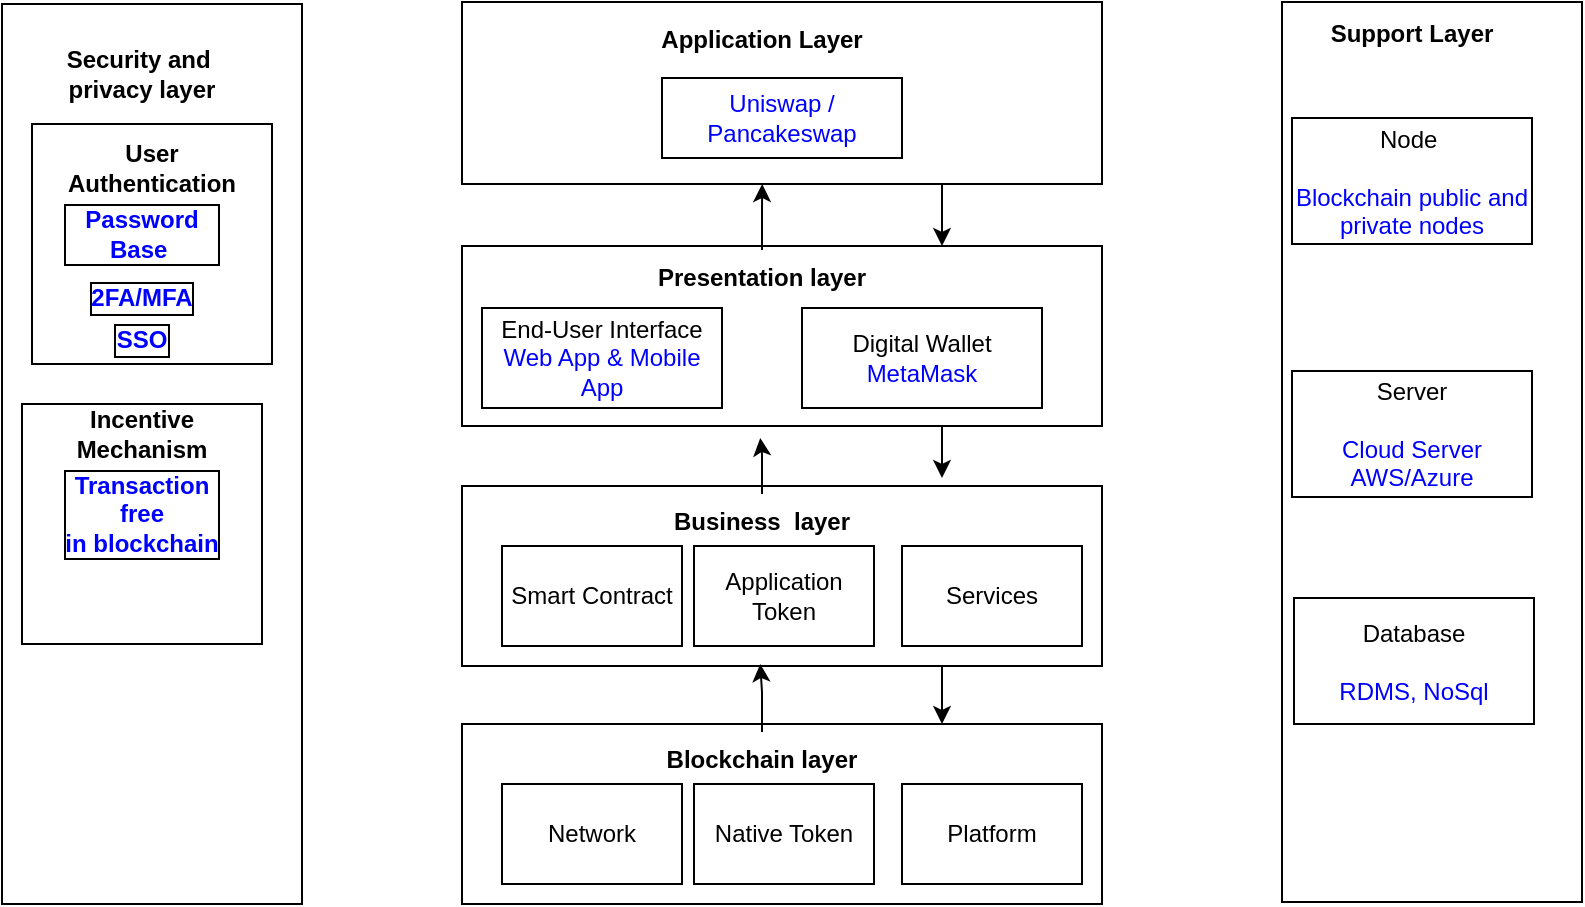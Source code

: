 <mxfile version="23.1.2" type="github">
  <diagram name="Page-1" id="90a13364-a465-7bf4-72fc-28e22215d7a0">
    <mxGraphModel dx="880" dy="426" grid="1" gridSize="10" guides="1" tooltips="1" connect="1" arrows="1" fold="1" page="1" pageScale="1.5" pageWidth="1169" pageHeight="826" background="none" math="0" shadow="0">
      <root>
        <mxCell id="0" style=";html=1;" />
        <mxCell id="1" style=";html=1;" parent="0" />
        <mxCell id="DpLEGKwURlioBoFhBfSs-2" value="" style="rounded=0;whiteSpace=wrap;html=1;" vertex="1" parent="1">
          <mxGeometry x="690" y="150" width="150" height="450" as="geometry" />
        </mxCell>
        <mxCell id="DpLEGKwURlioBoFhBfSs-3" value="&lt;div&gt;Security and&amp;nbsp;&lt;/div&gt;&lt;div&gt;privacy layer&lt;/div&gt;" style="text;html=1;strokeColor=none;fillColor=none;align=center;verticalAlign=middle;whiteSpace=wrap;rounded=0;fontStyle=1" vertex="1" parent="1">
          <mxGeometry x="710" y="160" width="100" height="50" as="geometry" />
        </mxCell>
        <mxCell id="DpLEGKwURlioBoFhBfSs-4" value="" style="rounded=0;whiteSpace=wrap;html=1;" vertex="1" parent="1">
          <mxGeometry x="705" y="210" width="120" height="120" as="geometry" />
        </mxCell>
        <mxCell id="DpLEGKwURlioBoFhBfSs-5" value="User Authentication" style="text;html=1;strokeColor=none;fillColor=none;align=center;verticalAlign=middle;whiteSpace=wrap;rounded=0;fontStyle=1" vertex="1" parent="1">
          <mxGeometry x="710" y="217" width="110" height="30" as="geometry" />
        </mxCell>
        <mxCell id="DpLEGKwURlioBoFhBfSs-6" value="&lt;font color=&quot;#0000ff&quot;&gt;Password Base&amp;nbsp;&lt;/font&gt;" style="text;html=1;strokeColor=none;fillColor=none;align=center;verticalAlign=middle;whiteSpace=wrap;rounded=0;fontStyle=1;fontColor=default;labelBackgroundColor=none;labelBorderColor=default;" vertex="1" parent="1">
          <mxGeometry x="720" y="250" width="80" height="30" as="geometry" />
        </mxCell>
        <mxCell id="DpLEGKwURlioBoFhBfSs-7" value="&lt;font color=&quot;#0000ff&quot;&gt;2FA/MFA&lt;/font&gt;" style="text;html=1;strokeColor=none;fillColor=none;align=center;verticalAlign=middle;whiteSpace=wrap;rounded=0;fontStyle=1;fontColor=default;labelBackgroundColor=none;labelBorderColor=default;" vertex="1" parent="1">
          <mxGeometry x="720" y="282" width="80" height="30" as="geometry" />
        </mxCell>
        <mxCell id="DpLEGKwURlioBoFhBfSs-9" value="&lt;font color=&quot;#0000ff&quot;&gt;SSO&lt;/font&gt;" style="text;html=1;strokeColor=none;fillColor=none;align=center;verticalAlign=middle;whiteSpace=wrap;rounded=0;fontStyle=1;fontColor=default;labelBackgroundColor=none;labelBorderColor=default;" vertex="1" parent="1">
          <mxGeometry x="720" y="303" width="80" height="30" as="geometry" />
        </mxCell>
        <mxCell id="DpLEGKwURlioBoFhBfSs-10" value="" style="rounded=0;whiteSpace=wrap;html=1;" vertex="1" parent="1">
          <mxGeometry x="700" y="350" width="120" height="120" as="geometry" />
        </mxCell>
        <mxCell id="DpLEGKwURlioBoFhBfSs-11" value="Incentive Mechanism" style="text;html=1;strokeColor=none;fillColor=none;align=center;verticalAlign=middle;whiteSpace=wrap;rounded=0;fontStyle=1" vertex="1" parent="1">
          <mxGeometry x="705" y="350" width="110" height="30" as="geometry" />
        </mxCell>
        <mxCell id="DpLEGKwURlioBoFhBfSs-12" value="&lt;font color=&quot;#0000ff&quot;&gt;Transaction free in&amp;nbsp;blockchain&lt;/font&gt;" style="text;html=1;strokeColor=none;fillColor=none;align=center;verticalAlign=middle;whiteSpace=wrap;rounded=0;fontStyle=1;fontColor=default;labelBackgroundColor=none;labelBorderColor=default;" vertex="1" parent="1">
          <mxGeometry x="720" y="390" width="80" height="30" as="geometry" />
        </mxCell>
        <mxCell id="DpLEGKwURlioBoFhBfSs-26" value="" style="group" vertex="1" connectable="0" parent="1">
          <mxGeometry x="920" y="391" width="320" height="90" as="geometry" />
        </mxCell>
        <mxCell id="DpLEGKwURlioBoFhBfSs-21" value="" style="rounded=0;whiteSpace=wrap;html=1;" vertex="1" parent="DpLEGKwURlioBoFhBfSs-26">
          <mxGeometry width="320" height="90" as="geometry" />
        </mxCell>
        <mxCell id="DpLEGKwURlioBoFhBfSs-22" value="&lt;div&gt;Business&amp;nbsp; layer&lt;br&gt;&lt;/div&gt;" style="text;html=1;strokeColor=none;fillColor=none;align=center;verticalAlign=middle;whiteSpace=wrap;rounded=0;fontStyle=1" vertex="1" parent="DpLEGKwURlioBoFhBfSs-26">
          <mxGeometry x="70" y="4" width="160" height="28" as="geometry" />
        </mxCell>
        <mxCell id="DpLEGKwURlioBoFhBfSs-23" value="&lt;font&gt;Application Token&lt;br&gt;&lt;/font&gt;" style="rounded=0;whiteSpace=wrap;html=1;labelBackgroundColor=none;fontColor=#000000;" vertex="1" parent="DpLEGKwURlioBoFhBfSs-26">
          <mxGeometry x="116" y="30" width="90" height="50" as="geometry" />
        </mxCell>
        <mxCell id="DpLEGKwURlioBoFhBfSs-24" value="&lt;font&gt;Smart Contract&lt;br&gt;&lt;/font&gt;" style="rounded=0;whiteSpace=wrap;html=1;labelBackgroundColor=none;fontColor=#000000;" vertex="1" parent="DpLEGKwURlioBoFhBfSs-26">
          <mxGeometry x="20" y="30" width="90" height="50" as="geometry" />
        </mxCell>
        <mxCell id="DpLEGKwURlioBoFhBfSs-25" value="&lt;font&gt;Services&lt;br&gt;&lt;/font&gt;" style="rounded=0;whiteSpace=wrap;html=1;labelBackgroundColor=none;fontColor=#000000;" vertex="1" parent="DpLEGKwURlioBoFhBfSs-26">
          <mxGeometry x="220" y="30" width="90" height="50" as="geometry" />
        </mxCell>
        <mxCell id="DpLEGKwURlioBoFhBfSs-27" value="" style="group" vertex="1" connectable="0" parent="1">
          <mxGeometry x="920" y="271" width="320" height="90" as="geometry" />
        </mxCell>
        <mxCell id="DpLEGKwURlioBoFhBfSs-47" style="edgeStyle=orthogonalEdgeStyle;rounded=0;orthogonalLoop=1;jettySize=auto;html=1;exitX=0.75;exitY=1;exitDx=0;exitDy=0;" edge="1" parent="DpLEGKwURlioBoFhBfSs-27" source="DpLEGKwURlioBoFhBfSs-16">
          <mxGeometry relative="1" as="geometry">
            <mxPoint x="240" y="116" as="targetPoint" />
          </mxGeometry>
        </mxCell>
        <mxCell id="DpLEGKwURlioBoFhBfSs-16" value="" style="rounded=0;whiteSpace=wrap;html=1;" vertex="1" parent="DpLEGKwURlioBoFhBfSs-27">
          <mxGeometry width="320" height="90" as="geometry" />
        </mxCell>
        <mxCell id="DpLEGKwURlioBoFhBfSs-17" value="&lt;div&gt;Presentation layer&lt;br&gt;&lt;/div&gt;" style="text;html=1;strokeColor=none;fillColor=none;align=center;verticalAlign=middle;whiteSpace=wrap;rounded=0;fontStyle=1" vertex="1" parent="DpLEGKwURlioBoFhBfSs-27">
          <mxGeometry x="70" y="2" width="160" height="28" as="geometry" />
        </mxCell>
        <mxCell id="DpLEGKwURlioBoFhBfSs-19" value="&lt;font&gt;End-User Interface&lt;br&gt;&lt;font color=&quot;#0000ff&quot;&gt;Web App &amp;amp; Mobile App&lt;/font&gt;&lt;br&gt;&lt;/font&gt;" style="rounded=0;whiteSpace=wrap;html=1;labelBackgroundColor=none;fontColor=#000000;" vertex="1" parent="DpLEGKwURlioBoFhBfSs-27">
          <mxGeometry x="10" y="31" width="120" height="50" as="geometry" />
        </mxCell>
        <mxCell id="DpLEGKwURlioBoFhBfSs-20" value="&lt;font&gt;Digital Wallet&lt;br&gt;&lt;font color=&quot;#0000ff&quot;&gt;MetaMask&lt;/font&gt;&lt;br&gt;&lt;/font&gt;" style="rounded=0;whiteSpace=wrap;html=1;labelBackgroundColor=none;fontColor=#000000;" vertex="1" parent="DpLEGKwURlioBoFhBfSs-27">
          <mxGeometry x="170" y="31" width="120" height="50" as="geometry" />
        </mxCell>
        <mxCell id="DpLEGKwURlioBoFhBfSs-28" value="" style="group" vertex="1" connectable="0" parent="1">
          <mxGeometry x="920" y="149" width="320" height="91" as="geometry" />
        </mxCell>
        <mxCell id="DpLEGKwURlioBoFhBfSs-13" value="" style="rounded=0;whiteSpace=wrap;html=1;" vertex="1" parent="DpLEGKwURlioBoFhBfSs-28">
          <mxGeometry width="320" height="91" as="geometry" />
        </mxCell>
        <mxCell id="DpLEGKwURlioBoFhBfSs-14" value="&lt;div&gt;&lt;span style=&quot;background-color: initial;&quot;&gt;Application Layer&lt;/span&gt;&lt;br&gt;&lt;/div&gt;" style="text;html=1;strokeColor=none;fillColor=none;align=center;verticalAlign=middle;whiteSpace=wrap;rounded=0;fontStyle=1" vertex="1" parent="DpLEGKwURlioBoFhBfSs-28">
          <mxGeometry x="70" y="5" width="160" height="28" as="geometry" />
        </mxCell>
        <mxCell id="DpLEGKwURlioBoFhBfSs-18" value="&lt;font color=&quot;#0000ff&quot;&gt;Uniswap / Pancakeswap&lt;/font&gt;" style="rounded=0;whiteSpace=wrap;html=1;" vertex="1" parent="DpLEGKwURlioBoFhBfSs-28">
          <mxGeometry x="100" y="38" width="120" height="40" as="geometry" />
        </mxCell>
        <mxCell id="DpLEGKwURlioBoFhBfSs-29" value="" style="group" vertex="1" connectable="0" parent="1">
          <mxGeometry x="920" y="510" width="320" height="90" as="geometry" />
        </mxCell>
        <mxCell id="DpLEGKwURlioBoFhBfSs-30" value="" style="rounded=0;whiteSpace=wrap;html=1;" vertex="1" parent="DpLEGKwURlioBoFhBfSs-29">
          <mxGeometry width="320" height="90" as="geometry" />
        </mxCell>
        <mxCell id="DpLEGKwURlioBoFhBfSs-31" value="&lt;div&gt;Blockchain layer&lt;br&gt;&lt;/div&gt;" style="text;html=1;strokeColor=none;fillColor=none;align=center;verticalAlign=middle;whiteSpace=wrap;rounded=0;fontStyle=1" vertex="1" parent="DpLEGKwURlioBoFhBfSs-29">
          <mxGeometry x="70" y="4" width="160" height="28" as="geometry" />
        </mxCell>
        <mxCell id="DpLEGKwURlioBoFhBfSs-32" value="&lt;font&gt;Native Token&lt;br&gt;&lt;/font&gt;" style="rounded=0;whiteSpace=wrap;html=1;labelBackgroundColor=none;fontColor=#000000;" vertex="1" parent="DpLEGKwURlioBoFhBfSs-29">
          <mxGeometry x="116" y="30" width="90" height="50" as="geometry" />
        </mxCell>
        <mxCell id="DpLEGKwURlioBoFhBfSs-33" value="&lt;font&gt;Network&lt;br&gt;&lt;/font&gt;" style="rounded=0;whiteSpace=wrap;html=1;labelBackgroundColor=none;fontColor=#000000;" vertex="1" parent="DpLEGKwURlioBoFhBfSs-29">
          <mxGeometry x="20" y="30" width="90" height="50" as="geometry" />
        </mxCell>
        <mxCell id="DpLEGKwURlioBoFhBfSs-34" value="&lt;font&gt;Platform&lt;br&gt;&lt;/font&gt;" style="rounded=0;whiteSpace=wrap;html=1;labelBackgroundColor=none;fontColor=#000000;" vertex="1" parent="DpLEGKwURlioBoFhBfSs-29">
          <mxGeometry x="220" y="30" width="90" height="50" as="geometry" />
        </mxCell>
        <mxCell id="DpLEGKwURlioBoFhBfSs-35" value="" style="rounded=0;whiteSpace=wrap;html=1;" vertex="1" parent="1">
          <mxGeometry x="1330" y="149" width="150" height="450" as="geometry" />
        </mxCell>
        <mxCell id="DpLEGKwURlioBoFhBfSs-36" value="&lt;b&gt;Support Layer&lt;/b&gt;" style="text;html=1;strokeColor=none;fillColor=none;align=center;verticalAlign=middle;whiteSpace=wrap;rounded=0;" vertex="1" parent="1">
          <mxGeometry x="1350" y="150" width="90" height="30" as="geometry" />
        </mxCell>
        <mxCell id="DpLEGKwURlioBoFhBfSs-37" value="&lt;font&gt;Node&amp;nbsp;&lt;br&gt;&lt;br&gt;&lt;font color=&quot;#0000ff&quot;&gt;Blockchain public and private nodes&lt;/font&gt;&lt;br&gt;&lt;/font&gt;" style="rounded=0;whiteSpace=wrap;html=1;labelBackgroundColor=none;fontColor=#000000;" vertex="1" parent="1">
          <mxGeometry x="1335" y="207" width="120" height="63" as="geometry" />
        </mxCell>
        <mxCell id="DpLEGKwURlioBoFhBfSs-38" value="&lt;font&gt;Server&lt;br&gt;&lt;br&gt;&lt;font color=&quot;#0000ff&quot;&gt;Cloud Server AWS/Azure&lt;/font&gt;&lt;br&gt;&lt;/font&gt;" style="rounded=0;whiteSpace=wrap;html=1;labelBackgroundColor=none;fontColor=#000000;" vertex="1" parent="1">
          <mxGeometry x="1335" y="333.5" width="120" height="63" as="geometry" />
        </mxCell>
        <mxCell id="DpLEGKwURlioBoFhBfSs-39" value="&lt;font&gt;Database&lt;br&gt;&lt;br&gt;&lt;font color=&quot;#0000ff&quot;&gt;RDMS, NoSql&lt;/font&gt;&lt;br&gt;&lt;/font&gt;" style="rounded=0;whiteSpace=wrap;html=1;labelBackgroundColor=none;fontColor=#000000;" vertex="1" parent="1">
          <mxGeometry x="1336" y="447" width="120" height="63" as="geometry" />
        </mxCell>
        <mxCell id="DpLEGKwURlioBoFhBfSs-41" style="edgeStyle=orthogonalEdgeStyle;rounded=0;orthogonalLoop=1;jettySize=auto;html=1;exitX=0.75;exitY=1;exitDx=0;exitDy=0;entryX=0.75;entryY=0;entryDx=0;entryDy=0;" edge="1" parent="1" source="DpLEGKwURlioBoFhBfSs-13" target="DpLEGKwURlioBoFhBfSs-16">
          <mxGeometry relative="1" as="geometry" />
        </mxCell>
        <mxCell id="DpLEGKwURlioBoFhBfSs-42" style="edgeStyle=orthogonalEdgeStyle;rounded=0;orthogonalLoop=1;jettySize=auto;html=1;entryX=0.469;entryY=1;entryDx=0;entryDy=0;entryPerimeter=0;" edge="1" parent="1" source="DpLEGKwURlioBoFhBfSs-17" target="DpLEGKwURlioBoFhBfSs-13">
          <mxGeometry relative="1" as="geometry" />
        </mxCell>
        <mxCell id="DpLEGKwURlioBoFhBfSs-48" style="edgeStyle=orthogonalEdgeStyle;rounded=0;orthogonalLoop=1;jettySize=auto;html=1;exitX=0.75;exitY=1;exitDx=0;exitDy=0;entryX=0.75;entryY=0;entryDx=0;entryDy=0;" edge="1" parent="1" source="DpLEGKwURlioBoFhBfSs-21" target="DpLEGKwURlioBoFhBfSs-30">
          <mxGeometry relative="1" as="geometry" />
        </mxCell>
        <mxCell id="DpLEGKwURlioBoFhBfSs-49" style="edgeStyle=orthogonalEdgeStyle;rounded=0;orthogonalLoop=1;jettySize=auto;html=1;entryX=0.466;entryY=1.067;entryDx=0;entryDy=0;entryPerimeter=0;" edge="1" parent="1" source="DpLEGKwURlioBoFhBfSs-22" target="DpLEGKwURlioBoFhBfSs-16">
          <mxGeometry relative="1" as="geometry" />
        </mxCell>
        <mxCell id="DpLEGKwURlioBoFhBfSs-50" style="edgeStyle=orthogonalEdgeStyle;rounded=0;orthogonalLoop=1;jettySize=auto;html=1;entryX=0.466;entryY=0.989;entryDx=0;entryDy=0;entryPerimeter=0;" edge="1" parent="1" source="DpLEGKwURlioBoFhBfSs-31" target="DpLEGKwURlioBoFhBfSs-21">
          <mxGeometry relative="1" as="geometry" />
        </mxCell>
      </root>
    </mxGraphModel>
  </diagram>
</mxfile>
